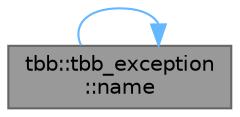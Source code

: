 digraph "tbb::tbb_exception::name"
{
 // LATEX_PDF_SIZE
  bgcolor="transparent";
  edge [fontname=Helvetica,fontsize=10,labelfontname=Helvetica,labelfontsize=10];
  node [fontname=Helvetica,fontsize=10,shape=box,height=0.2,width=0.4];
  rankdir="LR";
  Node1 [id="Node000001",label="tbb::tbb_exception\l::name",height=0.2,width=0.4,color="gray40", fillcolor="grey60", style="filled", fontcolor="black",tooltip="Returns RTTI name of the originally intercepted exception"];
  Node1 -> Node1 [id="edge1_Node000001_Node000001",color="steelblue1",style="solid",tooltip=" "];
}
